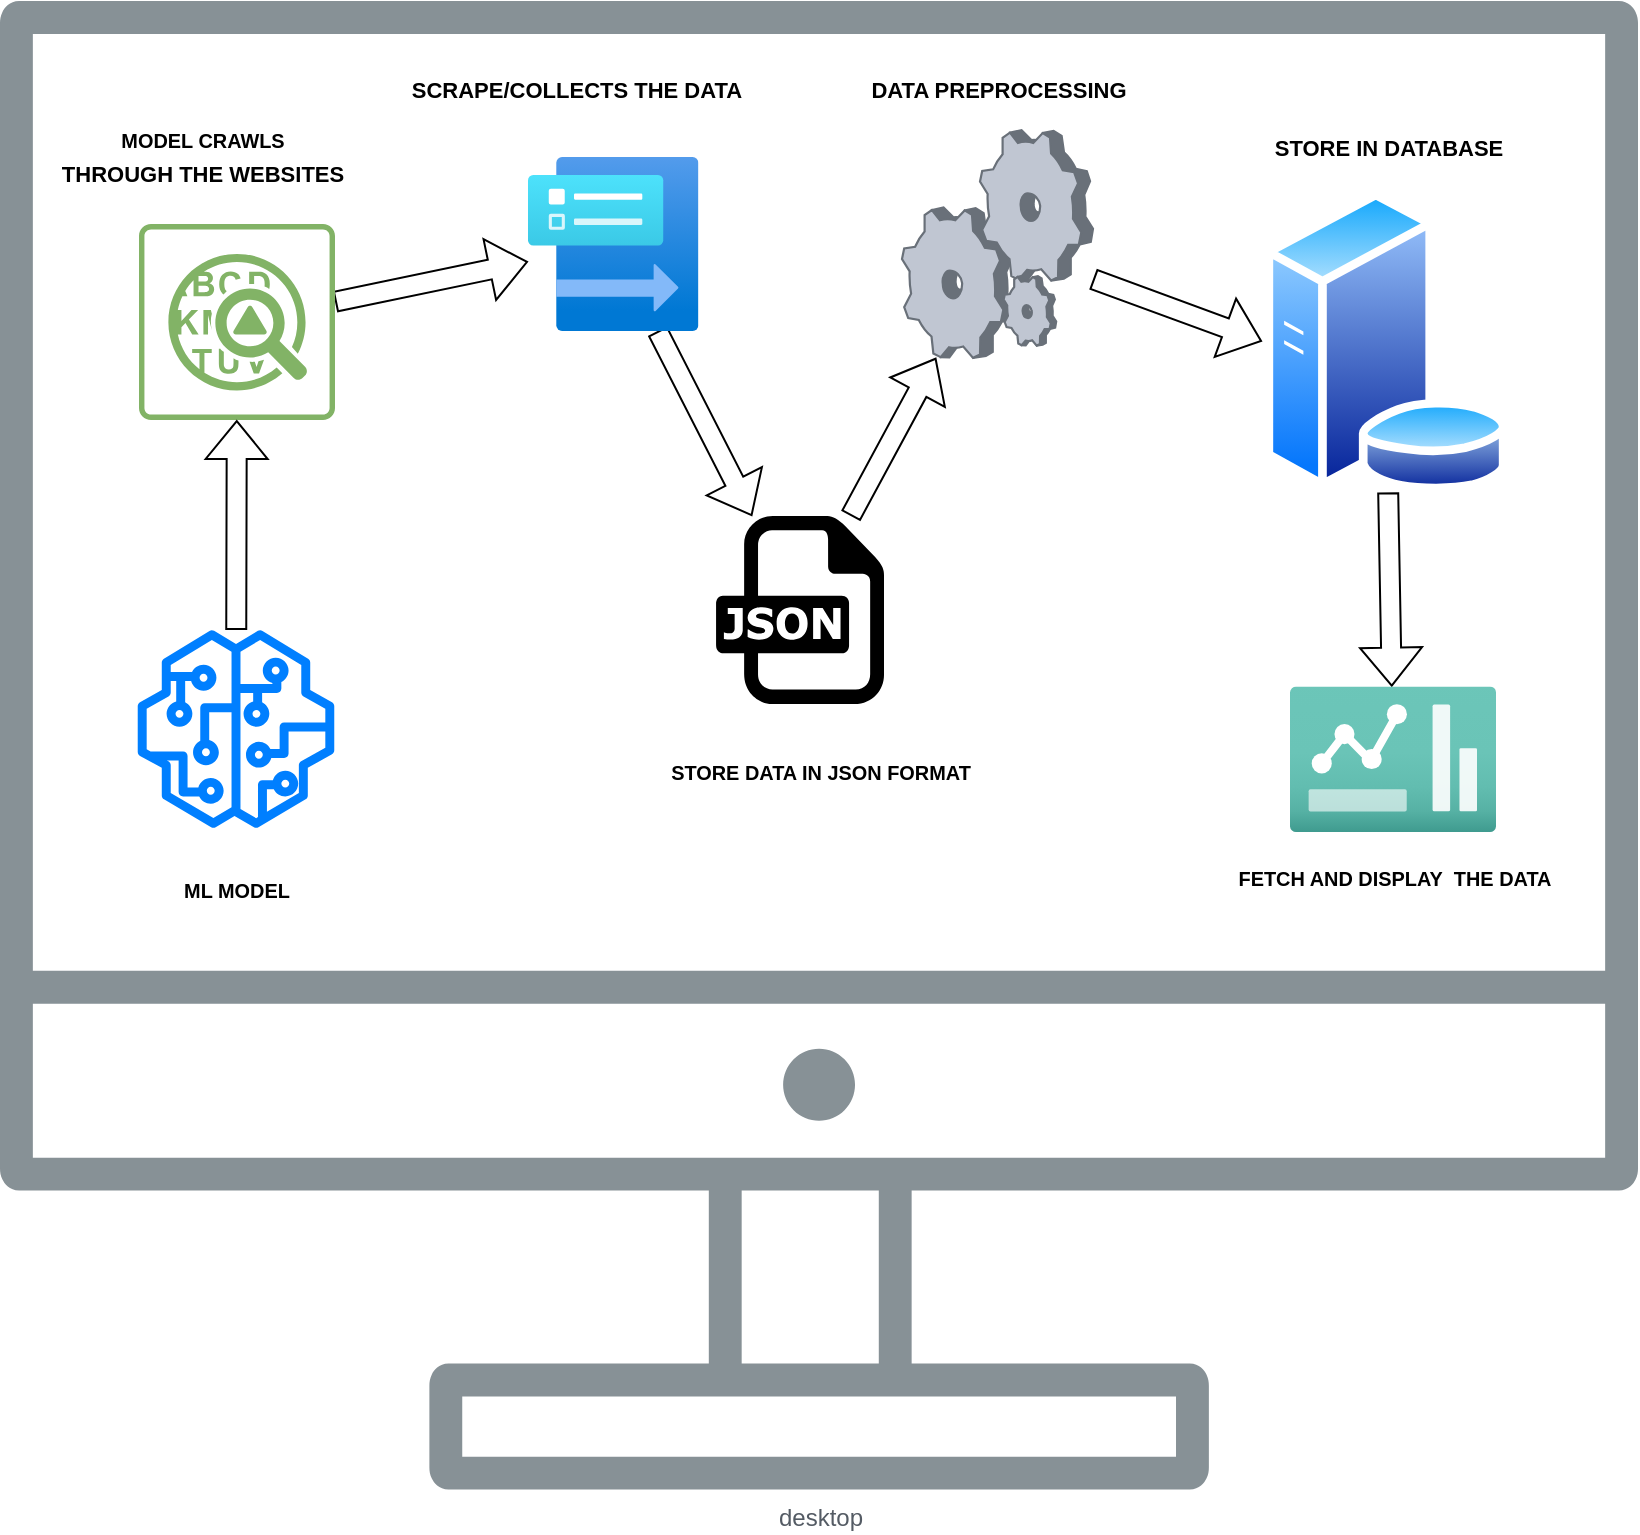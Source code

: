 <mxfile version="24.7.14">
  <diagram name="Page-1" id="rnu4Nlgk-CN_jFhoVj5D">
    <mxGraphModel dx="2232" dy="1052" grid="0" gridSize="10" guides="1" tooltips="1" connect="1" arrows="1" fold="1" page="1" pageScale="1" pageWidth="850" pageHeight="1100" background="#ffffff" math="0" shadow="0">
      <root>
        <mxCell id="0" />
        <mxCell id="1" parent="0" />
        <mxCell id="DpcQEi3p-SOCqPOgEFhs-26" value="desktop" style="sketch=0;outlineConnect=0;gradientColor=none;fontColor=#545B64;strokeColor=none;fillColor=#879196;dashed=0;verticalLabelPosition=bottom;verticalAlign=top;align=center;html=1;fontSize=12;fontStyle=0;aspect=fixed;shape=mxgraph.aws4.illustration_desktop;pointerEvents=1" vertex="1" parent="1">
          <mxGeometry x="16" y="190" width="819" height="745.29" as="geometry" />
        </mxCell>
        <mxCell id="DpcQEi3p-SOCqPOgEFhs-28" value="" style="rounded=0;orthogonalLoop=1;jettySize=auto;html=1;shape=flexArrow;" edge="1" parent="1" source="DpcQEi3p-SOCqPOgEFhs-29" target="DpcQEi3p-SOCqPOgEFhs-31">
          <mxGeometry relative="1" as="geometry" />
        </mxCell>
        <mxCell id="DpcQEi3p-SOCqPOgEFhs-29" value="" style="sketch=0;points=[[0.015,0.015,0],[0.985,0.015,0],[0.985,0.985,0],[0.015,0.985,0],[0.25,0,0],[0.5,0,0],[0.75,0,0],[1,0.25,0],[1,0.5,0],[1,0.75,0],[0.75,1,0],[0.5,1,0],[0.25,1,0],[0,0.75,0],[0,0.5,0],[0,0.25,0]];verticalLabelPosition=bottom;html=1;verticalAlign=top;aspect=fixed;align=center;pointerEvents=1;shape=mxgraph.cisco19.rect;prIcon=anomaly_detection;fillColor=none;strokeColor=#82b366;" vertex="1" parent="1">
          <mxGeometry x="85.5" y="302" width="98" height="98" as="geometry" />
        </mxCell>
        <mxCell id="DpcQEi3p-SOCqPOgEFhs-30" value="" style="rounded=0;orthogonalLoop=1;jettySize=auto;html=1;shape=flexArrow;" edge="1" parent="1" source="DpcQEi3p-SOCqPOgEFhs-31" target="DpcQEi3p-SOCqPOgEFhs-33">
          <mxGeometry relative="1" as="geometry">
            <mxPoint x="326.605" y="451" as="targetPoint" />
          </mxGeometry>
        </mxCell>
        <mxCell id="DpcQEi3p-SOCqPOgEFhs-31" value="" style="image;aspect=fixed;html=1;points=[];align=center;fontSize=12;image=img/lib/azure2/other/Data_Collection_Rules.svg;" vertex="1" parent="1">
          <mxGeometry x="280" y="268.5" width="85.21" height="87" as="geometry" />
        </mxCell>
        <mxCell id="DpcQEi3p-SOCqPOgEFhs-32" style="rounded=0;orthogonalLoop=1;jettySize=auto;html=1;shape=flexArrow;" edge="1" parent="1" source="DpcQEi3p-SOCqPOgEFhs-33" target="DpcQEi3p-SOCqPOgEFhs-35">
          <mxGeometry relative="1" as="geometry" />
        </mxCell>
        <mxCell id="DpcQEi3p-SOCqPOgEFhs-33" value="" style="dashed=0;outlineConnect=0;html=1;align=center;labelPosition=center;verticalLabelPosition=bottom;verticalAlign=top;shape=mxgraph.weblogos.json;fillColor=#FF00FF;" vertex="1" parent="1">
          <mxGeometry x="374" y="448" width="84" height="94" as="geometry" />
        </mxCell>
        <mxCell id="DpcQEi3p-SOCqPOgEFhs-34" style="rounded=0;orthogonalLoop=1;jettySize=auto;html=1;entryX=0;entryY=0.5;entryDx=0;entryDy=0;shape=flexArrow;" edge="1" parent="1" source="DpcQEi3p-SOCqPOgEFhs-35" target="DpcQEi3p-SOCqPOgEFhs-37">
          <mxGeometry relative="1" as="geometry" />
        </mxCell>
        <mxCell id="DpcQEi3p-SOCqPOgEFhs-35" value="" style="verticalLabelPosition=bottom;sketch=0;aspect=fixed;html=1;verticalAlign=top;strokeColor=none;align=center;outlineConnect=0;shape=mxgraph.citrix.process;" vertex="1" parent="1">
          <mxGeometry x="467" y="255.07" width="95.5" height="113.86" as="geometry" />
        </mxCell>
        <mxCell id="DpcQEi3p-SOCqPOgEFhs-36" value="" style="rounded=0;orthogonalLoop=1;jettySize=auto;html=1;shape=flexArrow;" edge="1" parent="1" source="DpcQEi3p-SOCqPOgEFhs-37" target="DpcQEi3p-SOCqPOgEFhs-38">
          <mxGeometry relative="1" as="geometry" />
        </mxCell>
        <mxCell id="DpcQEi3p-SOCqPOgEFhs-37" value="" style="image;aspect=fixed;perimeter=ellipsePerimeter;html=1;align=center;shadow=0;dashed=0;spacingTop=3;image=img/lib/active_directory/database_server.svg;" vertex="1" parent="1">
          <mxGeometry x="647" y="285" width="124" height="151.21" as="geometry" />
        </mxCell>
        <mxCell id="DpcQEi3p-SOCqPOgEFhs-38" value="" style="image;aspect=fixed;html=1;points=[];align=center;fontSize=12;image=img/lib/azure2/general/Dashboard2.svg;" vertex="1" parent="1">
          <mxGeometry x="661" y="533.29" width="103" height="72.71" as="geometry" />
        </mxCell>
        <mxCell id="DpcQEi3p-SOCqPOgEFhs-39" value="" style="rounded=0;orthogonalLoop=1;jettySize=auto;html=1;fontColor=#FFFFFF;shape=flexArrow;fillColor=default;" edge="1" parent="1" source="DpcQEi3p-SOCqPOgEFhs-40" target="DpcQEi3p-SOCqPOgEFhs-29">
          <mxGeometry relative="1" as="geometry" />
        </mxCell>
        <mxCell id="DpcQEi3p-SOCqPOgEFhs-40" value="" style="sketch=0;outlineConnect=0;dashed=0;verticalLabelPosition=bottom;verticalAlign=top;align=center;html=1;fontSize=12;fontStyle=1;aspect=fixed;pointerEvents=1;shape=mxgraph.aws4.sagemaker_model;fillColor=#007FFF;strokeColor=#9673a6;" vertex="1" parent="1">
          <mxGeometry x="84.5" y="505" width="99" height="99" as="geometry" />
        </mxCell>
        <mxCell id="DpcQEi3p-SOCqPOgEFhs-41" value="&lt;h5&gt;ML MODEL&lt;/h5&gt;" style="text;html=1;align=center;verticalAlign=middle;resizable=0;points=[];autosize=1;strokeColor=none;fillColor=none;" vertex="1" parent="1">
          <mxGeometry x="98.5" y="606" width="71" height="57" as="geometry" />
        </mxCell>
        <mxCell id="DpcQEi3p-SOCqPOgEFhs-42" value="&lt;h5 align=&quot;center&quot;&gt;&lt;font face=&quot;Helvetica&quot;&gt;MODEL CRAWLS &lt;br&gt;&lt;/font&gt;&lt;/h5&gt;" style="text;html=1;align=center;verticalAlign=middle;resizable=0;points=[];autosize=1;strokeColor=none;fillColor=none;" vertex="1" parent="1">
          <mxGeometry x="66" y="231" width="101" height="57" as="geometry" />
        </mxCell>
        <mxCell id="DpcQEi3p-SOCqPOgEFhs-43" value="&lt;h5&gt;&lt;font style=&quot;font-size: 11px;&quot;&gt;SCRAPE/COLLECTS THE DATA&lt;/font&gt;&lt;/h5&gt;" style="text;html=1;align=center;verticalAlign=middle;resizable=0;points=[];autosize=1;strokeColor=none;fillColor=none;" vertex="1" parent="1">
          <mxGeometry x="211" y="206" width="185" height="58" as="geometry" />
        </mxCell>
        <mxCell id="DpcQEi3p-SOCqPOgEFhs-44" value="&lt;h5&gt;STORE DATA IN JSON FORMAT&lt;/h5&gt;" style="text;html=1;align=center;verticalAlign=middle;resizable=0;points=[];autosize=1;strokeColor=none;fillColor=none;" vertex="1" parent="1">
          <mxGeometry x="340" y="547" width="171" height="57" as="geometry" />
        </mxCell>
        <mxCell id="DpcQEi3p-SOCqPOgEFhs-45" value="&lt;h5&gt;&lt;font style=&quot;font-size: 11px;&quot;&gt;DATA PREPROCESSING&lt;/font&gt;&lt;/h5&gt;" style="text;html=1;align=center;verticalAlign=middle;resizable=0;points=[];autosize=1;strokeColor=none;fillColor=none;" vertex="1" parent="1">
          <mxGeometry x="441.25" y="206" width="148" height="58" as="geometry" />
        </mxCell>
        <mxCell id="DpcQEi3p-SOCqPOgEFhs-46" value="&lt;h5&gt;&lt;font style=&quot;font-size: 11px;&quot;&gt;STORE IN DATABASE&lt;/font&gt;&lt;/h5&gt;" style="text;html=1;align=center;verticalAlign=middle;resizable=0;points=[];autosize=1;strokeColor=none;fillColor=none;" vertex="1" parent="1">
          <mxGeometry x="643" y="235" width="134" height="58" as="geometry" />
        </mxCell>
        <mxCell id="DpcQEi3p-SOCqPOgEFhs-47" value="&lt;h5&gt;FETCH AND DISPLAY&amp;nbsp; THE DATA&lt;/h5&gt;" style="text;html=1;align=center;verticalAlign=middle;resizable=0;points=[];autosize=1;strokeColor=none;fillColor=none;" vertex="1" parent="1">
          <mxGeometry x="624" y="600" width="177" height="57" as="geometry" />
        </mxCell>
        <mxCell id="DpcQEi3p-SOCqPOgEFhs-48" value="&lt;h5 align=&quot;center&quot;&gt;&lt;font style=&quot;font-size: 11px;&quot; face=&quot;Helvetica&quot;&gt;THROUGH THE WEBSITES&lt;/font&gt;&lt;/h5&gt;" style="text;html=1;align=center;verticalAlign=middle;resizable=0;points=[];autosize=1;strokeColor=none;fillColor=none;" vertex="1" parent="1">
          <mxGeometry x="37.5" y="248" width="159" height="58" as="geometry" />
        </mxCell>
      </root>
    </mxGraphModel>
  </diagram>
</mxfile>
